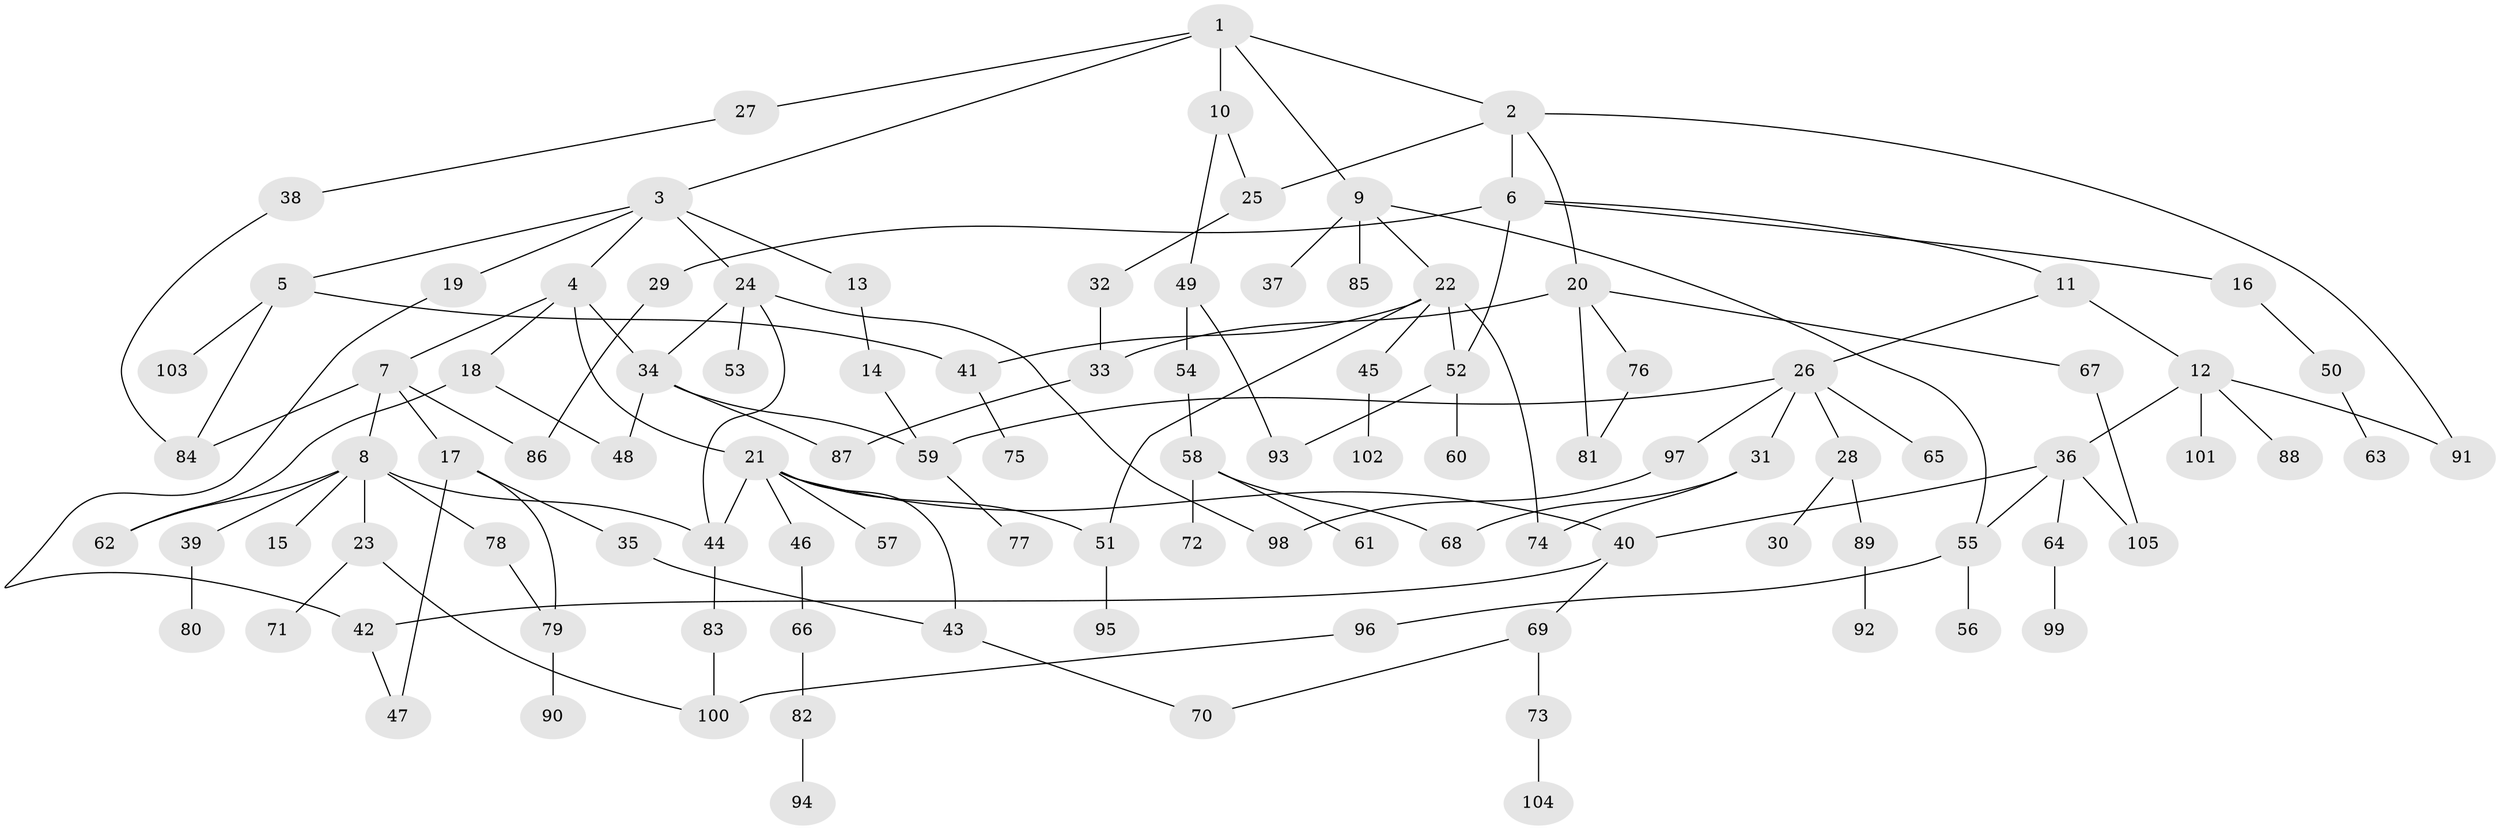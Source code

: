 // Generated by graph-tools (version 1.1) at 2025/25/03/09/25 03:25:28]
// undirected, 105 vertices, 136 edges
graph export_dot {
graph [start="1"]
  node [color=gray90,style=filled];
  1;
  2;
  3;
  4;
  5;
  6;
  7;
  8;
  9;
  10;
  11;
  12;
  13;
  14;
  15;
  16;
  17;
  18;
  19;
  20;
  21;
  22;
  23;
  24;
  25;
  26;
  27;
  28;
  29;
  30;
  31;
  32;
  33;
  34;
  35;
  36;
  37;
  38;
  39;
  40;
  41;
  42;
  43;
  44;
  45;
  46;
  47;
  48;
  49;
  50;
  51;
  52;
  53;
  54;
  55;
  56;
  57;
  58;
  59;
  60;
  61;
  62;
  63;
  64;
  65;
  66;
  67;
  68;
  69;
  70;
  71;
  72;
  73;
  74;
  75;
  76;
  77;
  78;
  79;
  80;
  81;
  82;
  83;
  84;
  85;
  86;
  87;
  88;
  89;
  90;
  91;
  92;
  93;
  94;
  95;
  96;
  97;
  98;
  99;
  100;
  101;
  102;
  103;
  104;
  105;
  1 -- 2;
  1 -- 3;
  1 -- 9;
  1 -- 10;
  1 -- 27;
  2 -- 6;
  2 -- 20;
  2 -- 25;
  2 -- 91;
  3 -- 4;
  3 -- 5;
  3 -- 13;
  3 -- 19;
  3 -- 24;
  4 -- 7;
  4 -- 18;
  4 -- 21;
  4 -- 34;
  5 -- 84;
  5 -- 103;
  5 -- 41;
  6 -- 11;
  6 -- 16;
  6 -- 29;
  6 -- 52;
  7 -- 8;
  7 -- 17;
  7 -- 86;
  7 -- 84;
  8 -- 15;
  8 -- 23;
  8 -- 39;
  8 -- 44;
  8 -- 62;
  8 -- 78;
  9 -- 22;
  9 -- 37;
  9 -- 85;
  9 -- 55;
  10 -- 49;
  10 -- 25;
  11 -- 12;
  11 -- 26;
  12 -- 36;
  12 -- 88;
  12 -- 101;
  12 -- 91;
  13 -- 14;
  14 -- 59;
  16 -- 50;
  17 -- 35;
  17 -- 79;
  17 -- 47;
  18 -- 48;
  18 -- 62;
  19 -- 42;
  20 -- 67;
  20 -- 76;
  20 -- 33;
  20 -- 81;
  21 -- 43;
  21 -- 46;
  21 -- 51;
  21 -- 57;
  21 -- 40;
  21 -- 44;
  22 -- 41;
  22 -- 45;
  22 -- 52;
  22 -- 51;
  22 -- 74;
  23 -- 71;
  23 -- 100;
  24 -- 34;
  24 -- 53;
  24 -- 98;
  24 -- 44;
  25 -- 32;
  26 -- 28;
  26 -- 31;
  26 -- 59;
  26 -- 65;
  26 -- 97;
  27 -- 38;
  28 -- 30;
  28 -- 89;
  29 -- 86;
  31 -- 74;
  31 -- 68;
  32 -- 33;
  33 -- 87;
  34 -- 48;
  34 -- 59;
  34 -- 87;
  35 -- 43;
  36 -- 40;
  36 -- 55;
  36 -- 64;
  36 -- 105;
  38 -- 84;
  39 -- 80;
  40 -- 42;
  40 -- 69;
  41 -- 75;
  42 -- 47;
  43 -- 70;
  44 -- 83;
  45 -- 102;
  46 -- 66;
  49 -- 54;
  49 -- 93;
  50 -- 63;
  51 -- 95;
  52 -- 60;
  52 -- 93;
  54 -- 58;
  55 -- 56;
  55 -- 96;
  58 -- 61;
  58 -- 68;
  58 -- 72;
  59 -- 77;
  64 -- 99;
  66 -- 82;
  67 -- 105;
  69 -- 73;
  69 -- 70;
  73 -- 104;
  76 -- 81;
  78 -- 79;
  79 -- 90;
  82 -- 94;
  83 -- 100;
  89 -- 92;
  96 -- 100;
  97 -- 98;
}
